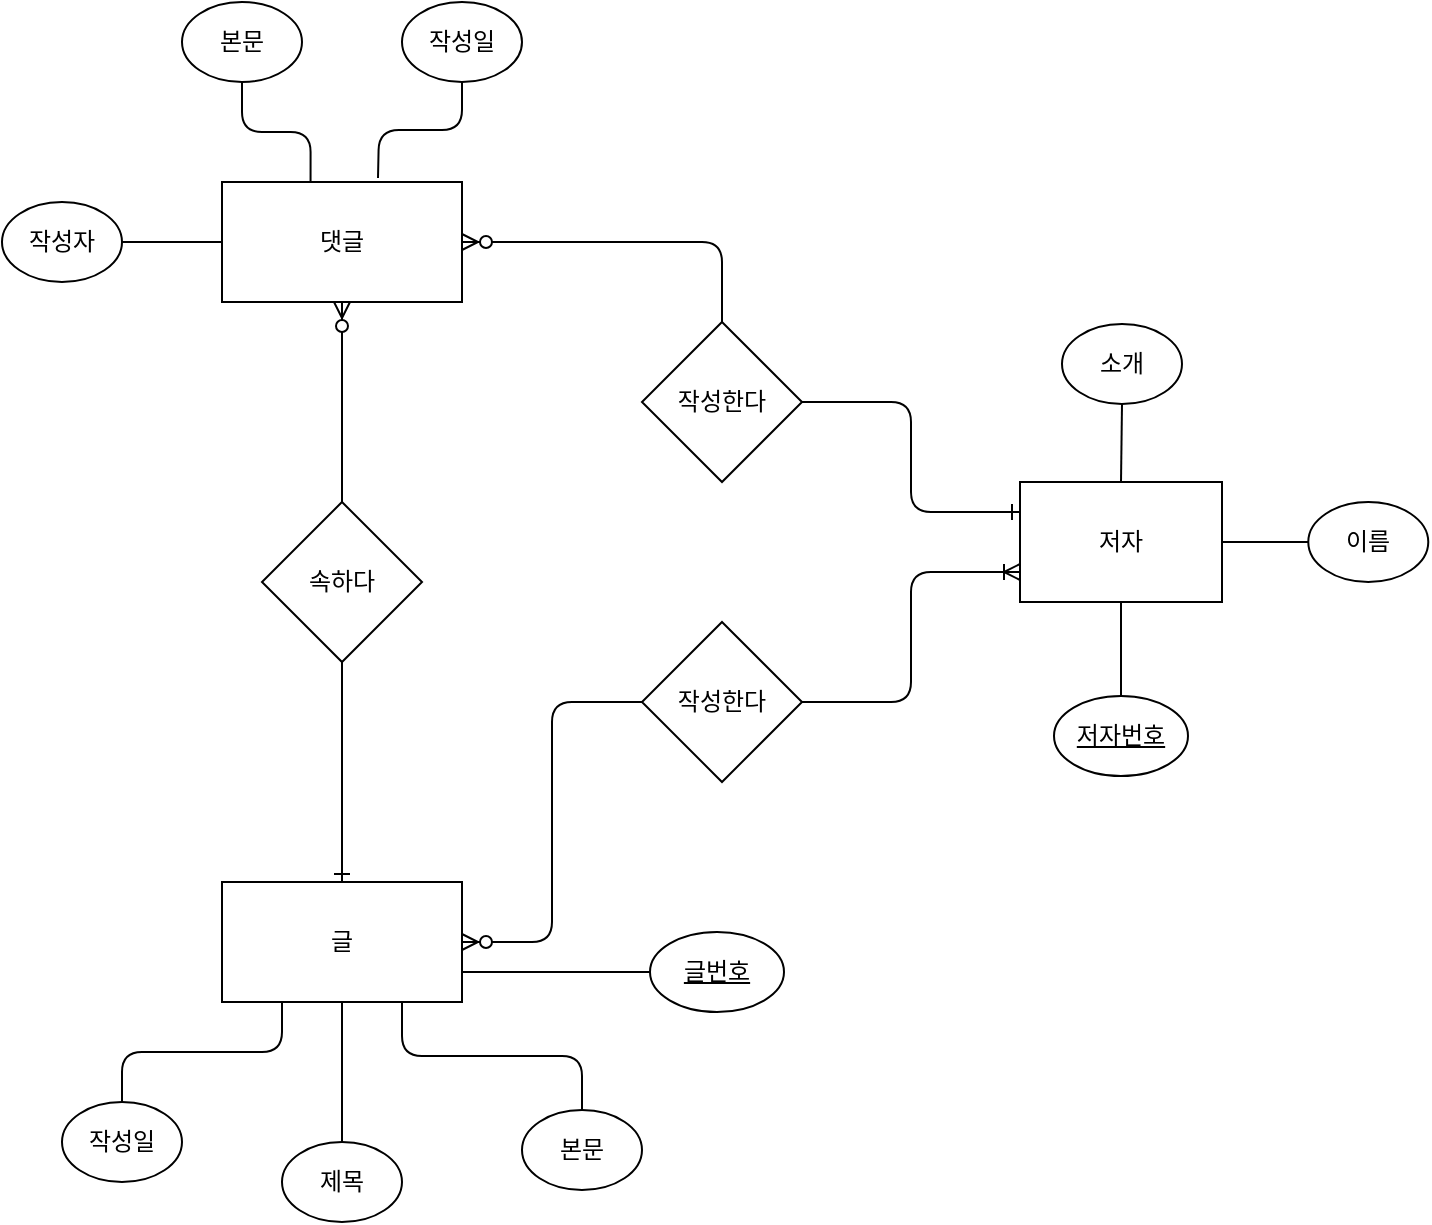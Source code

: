 <mxfile version="10.7.5" type="github"><diagram id="XIft031i_v3cYsfUb7bR" name="Page-1"><mxGraphModel dx="1398" dy="724" grid="1" gridSize="10" guides="1" tooltips="1" connect="1" arrows="0" fold="1" page="1" pageScale="1" pageWidth="827" pageHeight="1169" math="0" shadow="0"><root><object label="" 제목="" 본문="" 작성일="" id="0"><mxCell/></object><mxCell id="1" parent="0"/><object label="글" 제목="이고잉" 본문="고잉" placeholders="1" id="2X_BCA2Y9rIgzLwFQMvY-34"><mxCell style="rounded=0;whiteSpace=wrap;html=1;" parent="1" vertex="1"><mxGeometry x="180" y="450" width="120" height="60" as="geometry"/></mxCell></object><mxCell id="2X_BCA2Y9rIgzLwFQMvY-40" style="edgeStyle=orthogonalEdgeStyle;rounded=1;orthogonalLoop=1;jettySize=auto;html=1;entryX=1;entryY=0.5;entryDx=0;entryDy=0;endArrow=none;endFill=0;exitX=0;exitY=0.25;exitDx=0;exitDy=0;startArrow=ERone;startFill=0;" parent="1" source="2X_BCA2Y9rIgzLwFQMvY-35" target="2X_BCA2Y9rIgzLwFQMvY-38" edge="1"><mxGeometry relative="1" as="geometry"/></mxCell><mxCell id="2X_BCA2Y9rIgzLwFQMvY-41" style="edgeStyle=orthogonalEdgeStyle;rounded=1;orthogonalLoop=1;jettySize=auto;html=1;entryX=1;entryY=0.5;entryDx=0;entryDy=0;endArrow=none;endFill=0;exitX=0;exitY=0.75;exitDx=0;exitDy=0;startArrow=ERoneToMany;startFill=0;" parent="1" source="2X_BCA2Y9rIgzLwFQMvY-35" target="2X_BCA2Y9rIgzLwFQMvY-37" edge="1"><mxGeometry relative="1" as="geometry"/></mxCell><mxCell id="8zaFezS4m8tVNvC2aCJr-28" style="edgeStyle=entityRelationEdgeStyle;rounded=0;orthogonalLoop=1;jettySize=auto;html=1;exitX=1;exitY=0.5;exitDx=0;exitDy=0;entryX=0;entryY=0.5;entryDx=0;entryDy=0;startArrow=none;startFill=0;endArrow=none;endFill=0;" parent="1" source="2X_BCA2Y9rIgzLwFQMvY-35" target="8zaFezS4m8tVNvC2aCJr-2" edge="1"><mxGeometry relative="1" as="geometry"/></mxCell><mxCell id="8zaFezS4m8tVNvC2aCJr-32" style="edgeStyle=orthogonalEdgeStyle;curved=1;rounded=0;orthogonalLoop=1;jettySize=auto;html=1;exitX=0.5;exitY=1;exitDx=0;exitDy=0;entryX=0.5;entryY=0;entryDx=0;entryDy=0;startArrow=none;startFill=0;endArrow=none;endFill=0;" parent="1" source="2X_BCA2Y9rIgzLwFQMvY-35" target="8zaFezS4m8tVNvC2aCJr-1" edge="1"><mxGeometry relative="1" as="geometry"/></mxCell><mxCell id="2X_BCA2Y9rIgzLwFQMvY-35" value="저자&lt;br&gt;" style="rounded=0;whiteSpace=wrap;html=1;" parent="1" vertex="1"><mxGeometry x="579" y="250" width="101" height="60" as="geometry"/></mxCell><mxCell id="2X_BCA2Y9rIgzLwFQMvY-39" value="" style="edgeStyle=orthogonalEdgeStyle;rounded=1;orthogonalLoop=1;jettySize=auto;html=1;endArrow=none;endFill=0;startArrow=ERzeroToMany;startFill=1;" parent="1" source="2X_BCA2Y9rIgzLwFQMvY-36" target="2X_BCA2Y9rIgzLwFQMvY-38" edge="1"><mxGeometry relative="1" as="geometry"/></mxCell><mxCell id="8zaFezS4m8tVNvC2aCJr-35" style="edgeStyle=orthogonalEdgeStyle;curved=1;rounded=0;orthogonalLoop=1;jettySize=auto;html=1;exitX=0;exitY=0.5;exitDx=0;exitDy=0;entryX=1;entryY=0.5;entryDx=0;entryDy=0;startArrow=none;startFill=0;endArrow=none;endFill=0;" parent="1" source="2X_BCA2Y9rIgzLwFQMvY-36" target="8zaFezS4m8tVNvC2aCJr-34" edge="1"><mxGeometry relative="1" as="geometry"/></mxCell><mxCell id="8zaFezS4m8tVNvC2aCJr-36" style="edgeStyle=orthogonalEdgeStyle;rounded=1;orthogonalLoop=1;jettySize=auto;html=1;exitX=0.369;exitY=0.017;exitDx=0;exitDy=0;entryX=0.5;entryY=1;entryDx=0;entryDy=0;startArrow=none;startFill=0;endArrow=none;endFill=0;exitPerimeter=0;" parent="1" source="2X_BCA2Y9rIgzLwFQMvY-36" target="8zaFezS4m8tVNvC2aCJr-33" edge="1"><mxGeometry relative="1" as="geometry"/></mxCell><mxCell id="2X_BCA2Y9rIgzLwFQMvY-36" value="댓글&lt;br&gt;" style="rounded=0;whiteSpace=wrap;html=1;" parent="1" vertex="1"><mxGeometry x="180" y="100" width="120" height="60" as="geometry"/></mxCell><mxCell id="2X_BCA2Y9rIgzLwFQMvY-42" style="edgeStyle=orthogonalEdgeStyle;rounded=1;orthogonalLoop=1;jettySize=auto;html=1;entryX=1;entryY=0.5;entryDx=0;entryDy=0;endArrow=ERzeroToMany;endFill=1;" parent="1" source="2X_BCA2Y9rIgzLwFQMvY-37" target="2X_BCA2Y9rIgzLwFQMvY-34" edge="1"><mxGeometry relative="1" as="geometry"/></mxCell><mxCell id="2X_BCA2Y9rIgzLwFQMvY-37" value="작성한다" style="rhombus;whiteSpace=wrap;html=1;" parent="1" vertex="1"><mxGeometry x="390" y="320" width="80" height="80" as="geometry"/></mxCell><mxCell id="2X_BCA2Y9rIgzLwFQMvY-38" value="작성한다" style="rhombus;whiteSpace=wrap;html=1;" parent="1" vertex="1"><mxGeometry x="390" y="170" width="80" height="80" as="geometry"/></mxCell><mxCell id="2X_BCA2Y9rIgzLwFQMvY-45" style="edgeStyle=orthogonalEdgeStyle;rounded=1;orthogonalLoop=1;jettySize=auto;html=1;exitX=0.5;exitY=0;exitDx=0;exitDy=0;entryX=0.5;entryY=1;entryDx=0;entryDy=0;endArrow=ERzeroToMany;endFill=1;" parent="1" source="2X_BCA2Y9rIgzLwFQMvY-44" target="2X_BCA2Y9rIgzLwFQMvY-36" edge="1"><mxGeometry relative="1" as="geometry"/></mxCell><mxCell id="2X_BCA2Y9rIgzLwFQMvY-46" style="edgeStyle=orthogonalEdgeStyle;orthogonalLoop=1;jettySize=auto;html=1;exitX=0.5;exitY=1;exitDx=0;exitDy=0;endArrow=ERone;endFill=0;rounded=1;" parent="1" source="2X_BCA2Y9rIgzLwFQMvY-44" target="2X_BCA2Y9rIgzLwFQMvY-34" edge="1"><mxGeometry relative="1" as="geometry"/></mxCell><mxCell id="2X_BCA2Y9rIgzLwFQMvY-44" value="속하다" style="rhombus;whiteSpace=wrap;html=1;" parent="1" vertex="1"><mxGeometry x="200" y="260" width="80" height="80" as="geometry"/></mxCell><mxCell id="2X_BCA2Y9rIgzLwFQMvY-52" style="edgeStyle=orthogonalEdgeStyle;rounded=1;orthogonalLoop=1;jettySize=auto;html=1;exitX=0.5;exitY=0;exitDx=0;exitDy=0;entryX=0.5;entryY=1;entryDx=0;entryDy=0;endArrow=none;endFill=0;" parent="1" source="2X_BCA2Y9rIgzLwFQMvY-47" target="2X_BCA2Y9rIgzLwFQMvY-34" edge="1"><mxGeometry relative="1" as="geometry"/></mxCell><mxCell id="2X_BCA2Y9rIgzLwFQMvY-47" value="제목" style="ellipse;whiteSpace=wrap;html=1;" parent="1" vertex="1"><mxGeometry x="210" y="580" width="60" height="40" as="geometry"/></mxCell><mxCell id="2X_BCA2Y9rIgzLwFQMvY-57" style="edgeStyle=orthogonalEdgeStyle;rounded=1;orthogonalLoop=1;jettySize=auto;html=1;exitX=0.5;exitY=0;exitDx=0;exitDy=0;entryX=0.75;entryY=1;entryDx=0;entryDy=0;endArrow=none;endFill=0;" parent="1" source="2X_BCA2Y9rIgzLwFQMvY-56" target="2X_BCA2Y9rIgzLwFQMvY-34" edge="1"><mxGeometry relative="1" as="geometry"/></mxCell><mxCell id="2X_BCA2Y9rIgzLwFQMvY-56" value="본문" style="ellipse;whiteSpace=wrap;html=1;" parent="1" vertex="1"><mxGeometry x="330" y="564" width="60" height="40" as="geometry"/></mxCell><mxCell id="2X_BCA2Y9rIgzLwFQMvY-59" style="edgeStyle=orthogonalEdgeStyle;rounded=1;orthogonalLoop=1;jettySize=auto;html=1;exitX=0.5;exitY=0;exitDx=0;exitDy=0;entryX=0.25;entryY=1;entryDx=0;entryDy=0;endArrow=none;endFill=0;" parent="1" source="2X_BCA2Y9rIgzLwFQMvY-58" target="2X_BCA2Y9rIgzLwFQMvY-34" edge="1"><mxGeometry relative="1" as="geometry"/></mxCell><mxCell id="2X_BCA2Y9rIgzLwFQMvY-58" value="작성일" style="ellipse;whiteSpace=wrap;html=1;" parent="1" vertex="1"><mxGeometry x="100" y="560" width="60" height="40" as="geometry"/></mxCell><mxCell id="2X_BCA2Y9rIgzLwFQMvY-61" style="edgeStyle=orthogonalEdgeStyle;rounded=1;orthogonalLoop=1;jettySize=auto;html=1;exitX=0;exitY=0.5;exitDx=0;exitDy=0;entryX=1;entryY=0.75;entryDx=0;entryDy=0;endArrow=none;endFill=0;" parent="1" source="2X_BCA2Y9rIgzLwFQMvY-60" target="2X_BCA2Y9rIgzLwFQMvY-34" edge="1"><mxGeometry relative="1" as="geometry"/></mxCell><mxCell id="2X_BCA2Y9rIgzLwFQMvY-60" value="&lt;u&gt;글번호&lt;/u&gt;" style="ellipse;whiteSpace=wrap;html=1;fontFamily=Helvetica;fontSize=12;fontColor=#000000;align=center;strokeColor=#000000;fillColor=#ffffff;" parent="1" vertex="1"><mxGeometry x="394" y="475" width="67" height="40" as="geometry"/></mxCell><mxCell id="8zaFezS4m8tVNvC2aCJr-1" value="&lt;u&gt;저자번호&lt;/u&gt;" style="ellipse;whiteSpace=wrap;html=1;fontFamily=Helvetica;fontSize=12;fontColor=#000000;align=center;strokeColor=#000000;fillColor=#ffffff;" parent="1" vertex="1"><mxGeometry x="596" y="357" width="67" height="40" as="geometry"/></mxCell><mxCell id="8zaFezS4m8tVNvC2aCJr-2" value="이름" style="ellipse;whiteSpace=wrap;html=1;" parent="1" vertex="1"><mxGeometry x="723.138" y="260" width="60" height="40" as="geometry"/></mxCell><mxCell id="8zaFezS4m8tVNvC2aCJr-31" style="edgeStyle=orthogonalEdgeStyle;curved=1;rounded=0;orthogonalLoop=1;jettySize=auto;html=1;exitX=0.5;exitY=1;exitDx=0;exitDy=0;entryX=0.5;entryY=0;entryDx=0;entryDy=0;startArrow=none;startFill=0;endArrow=none;endFill=0;" parent="1" source="8zaFezS4m8tVNvC2aCJr-3" target="2X_BCA2Y9rIgzLwFQMvY-35" edge="1"><mxGeometry relative="1" as="geometry"/></mxCell><mxCell id="8zaFezS4m8tVNvC2aCJr-3" value="소개" style="ellipse;whiteSpace=wrap;html=1;" parent="1" vertex="1"><mxGeometry x="600" y="171" width="60" height="40" as="geometry"/></mxCell><mxCell id="8zaFezS4m8tVNvC2aCJr-33" value="본문" style="ellipse;whiteSpace=wrap;html=1;" parent="1" vertex="1"><mxGeometry x="160" y="10" width="60" height="40" as="geometry"/></mxCell><mxCell id="8zaFezS4m8tVNvC2aCJr-34" value="작성자" style="ellipse;whiteSpace=wrap;html=1;" parent="1" vertex="1"><mxGeometry x="70" y="110" width="60" height="40" as="geometry"/></mxCell><mxCell id="8zaFezS4m8tVNvC2aCJr-38" style="edgeStyle=orthogonalEdgeStyle;rounded=1;orthogonalLoop=1;jettySize=auto;html=1;exitX=0.5;exitY=1;exitDx=0;exitDy=0;startArrow=none;startFill=0;endArrow=none;endFill=0;strokeColor=#000000;" parent="1" source="8zaFezS4m8tVNvC2aCJr-37" edge="1"><mxGeometry relative="1" as="geometry"><mxPoint x="258" y="98" as="targetPoint"/></mxGeometry></mxCell><mxCell id="8zaFezS4m8tVNvC2aCJr-37" value="작성일" style="ellipse;whiteSpace=wrap;html=1;" parent="1" vertex="1"><mxGeometry x="270" y="10" width="60" height="40" as="geometry"/></mxCell></root></mxGraphModel></diagram><diagram id="b7s33kzoRXyV0MqPAeT5" name="Page-2"><mxGraphModel dx="1398" dy="724" grid="1" gridSize="10" guides="1" tooltips="1" connect="1" arrows="1" fold="1" page="1" pageScale="1" pageWidth="827" pageHeight="1169" math="0" shadow="0"><root><mxCell id="OS_Nl14OKVFx_Ig89azy-0"/><mxCell id="OS_Nl14OKVFx_Ig89azy-1" parent="OS_Nl14OKVFx_Ig89azy-0"/><mxCell id="BtrPv_QzXzD_1TogHSo2-0" value="author" style="swimlane;fontStyle=0;childLayout=stackLayout;horizontal=1;startSize=26;fillColor=#e0e0e0;horizontalStack=0;resizeParent=1;resizeParentMax=0;resizeLast=0;collapsible=1;marginBottom=0;swimlaneFillColor=#ffffff;align=center;fontSize=14;" parent="OS_Nl14OKVFx_Ig89azy-1" vertex="1"><mxGeometry x="520" y="210" width="160" height="118" as="geometry"/></mxCell><mxCell id="BtrPv_QzXzD_1TogHSo2-1" value="id" style="shape=partialRectangle;top=0;left=0;right=0;bottom=1;align=left;verticalAlign=middle;fillColor=none;spacingLeft=34;spacingRight=4;overflow=hidden;rotatable=0;points=[[0,0.5],[1,0.5]];portConstraint=eastwest;dropTarget=0;fontStyle=5;fontSize=12;" parent="BtrPv_QzXzD_1TogHSo2-0" vertex="1"><mxGeometry y="26" width="160" height="30" as="geometry"/></mxCell><mxCell id="BtrPv_QzXzD_1TogHSo2-2" value="PK" style="shape=partialRectangle;top=0;left=0;bottom=0;fillColor=none;align=left;verticalAlign=middle;spacingLeft=4;spacingRight=4;overflow=hidden;rotatable=0;points=[];portConstraint=eastwest;part=1;fontSize=12;" parent="BtrPv_QzXzD_1TogHSo2-1" vertex="1" connectable="0"><mxGeometry width="30" height="30" as="geometry"/></mxCell><mxCell id="BtrPv_QzXzD_1TogHSo2-3" value="name" style="shape=partialRectangle;top=0;left=0;right=0;bottom=0;align=left;verticalAlign=top;fillColor=none;spacingLeft=34;spacingRight=4;overflow=hidden;rotatable=0;points=[[0,0.5],[1,0.5]];portConstraint=eastwest;dropTarget=0;fontSize=12;" parent="BtrPv_QzXzD_1TogHSo2-0" vertex="1"><mxGeometry y="56" width="160" height="26" as="geometry"/></mxCell><mxCell id="BtrPv_QzXzD_1TogHSo2-4" value="" style="shape=partialRectangle;top=0;left=0;bottom=0;fillColor=none;align=left;verticalAlign=top;spacingLeft=4;spacingRight=4;overflow=hidden;rotatable=0;points=[];portConstraint=eastwest;part=1;fontSize=12;" parent="BtrPv_QzXzD_1TogHSo2-3" vertex="1" connectable="0"><mxGeometry width="30" height="26" as="geometry"/></mxCell><mxCell id="BtrPv_QzXzD_1TogHSo2-5" value="profile" style="shape=partialRectangle;top=0;left=0;right=0;bottom=0;align=left;verticalAlign=top;fillColor=none;spacingLeft=34;spacingRight=4;overflow=hidden;rotatable=0;points=[[0,0.5],[1,0.5]];portConstraint=eastwest;dropTarget=0;fontSize=12;" parent="BtrPv_QzXzD_1TogHSo2-0" vertex="1"><mxGeometry y="82" width="160" height="26" as="geometry"/></mxCell><mxCell id="BtrPv_QzXzD_1TogHSo2-6" value="" style="shape=partialRectangle;top=0;left=0;bottom=0;fillColor=none;align=left;verticalAlign=top;spacingLeft=4;spacingRight=4;overflow=hidden;rotatable=0;points=[];portConstraint=eastwest;part=1;fontSize=12;" parent="BtrPv_QzXzD_1TogHSo2-5" vertex="1" connectable="0"><mxGeometry width="30" height="26" as="geometry"/></mxCell><mxCell id="BtrPv_QzXzD_1TogHSo2-9" value="" style="shape=partialRectangle;top=0;left=0;right=0;bottom=0;align=left;verticalAlign=top;fillColor=none;spacingLeft=34;spacingRight=4;overflow=hidden;rotatable=0;points=[[0,0.5],[1,0.5]];portConstraint=eastwest;dropTarget=0;fontSize=12;" parent="BtrPv_QzXzD_1TogHSo2-0" vertex="1"><mxGeometry y="108" width="160" height="10" as="geometry"/></mxCell><mxCell id="BtrPv_QzXzD_1TogHSo2-10" value="" style="shape=partialRectangle;top=0;left=0;bottom=0;fillColor=none;align=left;verticalAlign=top;spacingLeft=4;spacingRight=4;overflow=hidden;rotatable=0;points=[];portConstraint=eastwest;part=1;fontSize=12;" parent="BtrPv_QzXzD_1TogHSo2-9" vertex="1" connectable="0"><mxGeometry width="30" height="10" as="geometry"/></mxCell><mxCell id="GTx74tZ0D5wif8GKoLdx-0" value="topic" style="swimlane;fontStyle=0;childLayout=stackLayout;horizontal=1;startSize=26;fillColor=#e0e0e0;horizontalStack=0;resizeParent=1;resizeParentMax=0;resizeLast=0;collapsible=1;marginBottom=0;swimlaneFillColor=#ffffff;align=center;fontSize=14;" parent="OS_Nl14OKVFx_Ig89azy-1" vertex="1"><mxGeometry x="210" y="521" width="160" height="140" as="geometry"/></mxCell><mxCell id="GTx74tZ0D5wif8GKoLdx-1" value="id" style="shape=partialRectangle;top=0;left=0;right=0;bottom=1;align=left;verticalAlign=middle;fillColor=none;spacingLeft=34;spacingRight=4;overflow=hidden;rotatable=0;points=[[0,0.5],[1,0.5]];portConstraint=eastwest;dropTarget=0;fontStyle=5;fontSize=12;" parent="GTx74tZ0D5wif8GKoLdx-0" vertex="1"><mxGeometry y="26" width="160" height="30" as="geometry"/></mxCell><mxCell id="GTx74tZ0D5wif8GKoLdx-2" value="PK" style="shape=partialRectangle;top=0;left=0;bottom=0;fillColor=none;align=left;verticalAlign=middle;spacingLeft=4;spacingRight=4;overflow=hidden;rotatable=0;points=[];portConstraint=eastwest;part=1;fontSize=12;" parent="GTx74tZ0D5wif8GKoLdx-1" vertex="1" connectable="0"><mxGeometry width="30" height="30" as="geometry"/></mxCell><mxCell id="GTx74tZ0D5wif8GKoLdx-3" value="title" style="shape=partialRectangle;top=0;left=0;right=0;bottom=0;align=left;verticalAlign=top;fillColor=none;spacingLeft=34;spacingRight=4;overflow=hidden;rotatable=0;points=[[0,0.5],[1,0.5]];portConstraint=eastwest;dropTarget=0;fontSize=12;" parent="GTx74tZ0D5wif8GKoLdx-0" vertex="1"><mxGeometry y="56" width="160" height="26" as="geometry"/></mxCell><mxCell id="GTx74tZ0D5wif8GKoLdx-4" value="" style="shape=partialRectangle;top=0;left=0;bottom=0;fillColor=none;align=left;verticalAlign=top;spacingLeft=4;spacingRight=4;overflow=hidden;rotatable=0;points=[];portConstraint=eastwest;part=1;fontSize=12;" parent="GTx74tZ0D5wif8GKoLdx-3" vertex="1" connectable="0"><mxGeometry width="30" height="26" as="geometry"/></mxCell><mxCell id="GTx74tZ0D5wif8GKoLdx-5" value="description" style="shape=partialRectangle;top=0;left=0;right=0;bottom=0;align=left;verticalAlign=top;fillColor=none;spacingLeft=34;spacingRight=4;overflow=hidden;rotatable=0;points=[[0,0.5],[1,0.5]];portConstraint=eastwest;dropTarget=0;fontSize=12;" parent="GTx74tZ0D5wif8GKoLdx-0" vertex="1"><mxGeometry y="82" width="160" height="26" as="geometry"/></mxCell><mxCell id="GTx74tZ0D5wif8GKoLdx-6" value="" style="shape=partialRectangle;top=0;left=0;bottom=0;fillColor=none;align=left;verticalAlign=top;spacingLeft=4;spacingRight=4;overflow=hidden;rotatable=0;points=[];portConstraint=eastwest;part=1;fontSize=12;" parent="GTx74tZ0D5wif8GKoLdx-5" vertex="1" connectable="0"><mxGeometry width="30" height="26" as="geometry"/></mxCell><mxCell id="GTx74tZ0D5wif8GKoLdx-7" value="created" style="shape=partialRectangle;top=0;left=0;right=0;bottom=0;align=left;verticalAlign=top;fillColor=none;spacingLeft=34;spacingRight=4;overflow=hidden;rotatable=0;points=[[0,0.5],[1,0.5]];portConstraint=eastwest;dropTarget=0;fontSize=12;" parent="GTx74tZ0D5wif8GKoLdx-0" vertex="1"><mxGeometry y="108" width="160" height="32" as="geometry"/></mxCell><mxCell id="GTx74tZ0D5wif8GKoLdx-8" value="" style="shape=partialRectangle;top=0;left=0;bottom=0;fillColor=none;align=left;verticalAlign=top;spacingLeft=4;spacingRight=4;overflow=hidden;rotatable=0;points=[];portConstraint=eastwest;part=1;fontSize=12;" parent="GTx74tZ0D5wif8GKoLdx-7" vertex="1" connectable="0"><mxGeometry width="30" height="32" as="geometry"/></mxCell><mxCell id="GTx74tZ0D5wif8GKoLdx-12" value="comment" style="swimlane;fontStyle=0;childLayout=stackLayout;horizontal=1;startSize=26;fillColor=#e0e0e0;horizontalStack=0;resizeParent=1;resizeParentMax=0;resizeLast=0;collapsible=1;marginBottom=0;swimlaneFillColor=#ffffff;align=center;fontSize=14;" parent="OS_Nl14OKVFx_Ig89azy-1" vertex="1"><mxGeometry x="160" y="102" width="160" height="178" as="geometry"/></mxCell><mxCell id="GTx74tZ0D5wif8GKoLdx-13" value="id" style="shape=partialRectangle;top=0;left=0;right=0;bottom=1;align=left;verticalAlign=middle;fillColor=none;spacingLeft=34;spacingRight=4;overflow=hidden;rotatable=0;points=[[0,0.5],[1,0.5]];portConstraint=eastwest;dropTarget=0;fontStyle=5;fontSize=12;" parent="GTx74tZ0D5wif8GKoLdx-12" vertex="1"><mxGeometry y="26" width="160" height="30" as="geometry"/></mxCell><mxCell id="GTx74tZ0D5wif8GKoLdx-14" value="PK" style="shape=partialRectangle;top=0;left=0;bottom=0;fillColor=none;align=left;verticalAlign=middle;spacingLeft=4;spacingRight=4;overflow=hidden;rotatable=0;points=[];portConstraint=eastwest;part=1;fontSize=12;" parent="GTx74tZ0D5wif8GKoLdx-13" vertex="1" connectable="0"><mxGeometry width="30" height="30" as="geometry"/></mxCell><mxCell id="GTx74tZ0D5wif8GKoLdx-47" value="author_id" style="shape=partialRectangle;top=0;left=0;right=0;bottom=1;align=left;verticalAlign=middle;fillColor=none;spacingLeft=34;spacingRight=4;overflow=hidden;rotatable=0;points=[[0,0.5],[1,0.5]];portConstraint=eastwest;dropTarget=0;fontStyle=5;fontSize=12;" parent="GTx74tZ0D5wif8GKoLdx-12" vertex="1"><mxGeometry y="56" width="160" height="30" as="geometry"/></mxCell><mxCell id="GTx74tZ0D5wif8GKoLdx-48" value="FK" style="shape=partialRectangle;top=0;left=0;bottom=0;fillColor=none;align=left;verticalAlign=middle;spacingLeft=4;spacingRight=4;overflow=hidden;rotatable=0;points=[];portConstraint=eastwest;part=1;fontSize=12;" parent="GTx74tZ0D5wif8GKoLdx-47" vertex="1" connectable="0"><mxGeometry width="30" height="30" as="geometry"/></mxCell><mxCell id="GTx74tZ0D5wif8GKoLdx-60" value="topic_id" style="shape=partialRectangle;top=0;left=0;right=0;bottom=1;align=left;verticalAlign=middle;fillColor=none;spacingLeft=34;spacingRight=4;overflow=hidden;rotatable=0;points=[[0,0.5],[1,0.5]];portConstraint=eastwest;dropTarget=0;fontStyle=5;fontSize=12;" parent="GTx74tZ0D5wif8GKoLdx-12" vertex="1"><mxGeometry y="86" width="160" height="30" as="geometry"/></mxCell><mxCell id="GTx74tZ0D5wif8GKoLdx-61" value="FK" style="shape=partialRectangle;top=0;left=0;bottom=0;fillColor=none;align=left;verticalAlign=middle;spacingLeft=4;spacingRight=4;overflow=hidden;rotatable=0;points=[];portConstraint=eastwest;part=1;fontSize=12;" parent="GTx74tZ0D5wif8GKoLdx-60" vertex="1" connectable="0"><mxGeometry width="30" height="30" as="geometry"/></mxCell><mxCell id="GTx74tZ0D5wif8GKoLdx-15" value="description" style="shape=partialRectangle;top=0;left=0;right=0;bottom=0;align=left;verticalAlign=top;fillColor=none;spacingLeft=34;spacingRight=4;overflow=hidden;rotatable=0;points=[[0,0.5],[1,0.5]];portConstraint=eastwest;dropTarget=0;fontSize=12;" parent="GTx74tZ0D5wif8GKoLdx-12" vertex="1"><mxGeometry y="116" width="160" height="26" as="geometry"/></mxCell><mxCell id="GTx74tZ0D5wif8GKoLdx-16" value="" style="shape=partialRectangle;top=0;left=0;bottom=0;fillColor=none;align=left;verticalAlign=top;spacingLeft=4;spacingRight=4;overflow=hidden;rotatable=0;points=[];portConstraint=eastwest;part=1;fontSize=12;" parent="GTx74tZ0D5wif8GKoLdx-15" vertex="1" connectable="0"><mxGeometry width="30" height="26" as="geometry"/></mxCell><mxCell id="GTx74tZ0D5wif8GKoLdx-17" value="created" style="shape=partialRectangle;top=0;left=0;right=0;bottom=0;align=left;verticalAlign=top;fillColor=none;spacingLeft=34;spacingRight=4;overflow=hidden;rotatable=0;points=[[0,0.5],[1,0.5]];portConstraint=eastwest;dropTarget=0;fontSize=12;" parent="GTx74tZ0D5wif8GKoLdx-12" vertex="1"><mxGeometry y="142" width="160" height="26" as="geometry"/></mxCell><mxCell id="GTx74tZ0D5wif8GKoLdx-18" value="" style="shape=partialRectangle;top=0;left=0;bottom=0;fillColor=none;align=left;verticalAlign=top;spacingLeft=4;spacingRight=4;overflow=hidden;rotatable=0;points=[];portConstraint=eastwest;part=1;fontSize=12;" parent="GTx74tZ0D5wif8GKoLdx-17" vertex="1" connectable="0"><mxGeometry width="30" height="26" as="geometry"/></mxCell><mxCell id="GTx74tZ0D5wif8GKoLdx-21" value="" style="shape=partialRectangle;top=0;left=0;right=0;bottom=0;align=left;verticalAlign=top;fillColor=none;spacingLeft=34;spacingRight=4;overflow=hidden;rotatable=0;points=[[0,0.5],[1,0.5]];portConstraint=eastwest;dropTarget=0;fontSize=12;" parent="GTx74tZ0D5wif8GKoLdx-12" vertex="1"><mxGeometry y="168" width="160" height="10" as="geometry"/></mxCell><mxCell id="GTx74tZ0D5wif8GKoLdx-22" value="" style="shape=partialRectangle;top=0;left=0;bottom=0;fillColor=none;align=left;verticalAlign=top;spacingLeft=4;spacingRight=4;overflow=hidden;rotatable=0;points=[];portConstraint=eastwest;part=1;fontSize=12;" parent="GTx74tZ0D5wif8GKoLdx-21" vertex="1" connectable="0"><mxGeometry width="30" height="10" as="geometry"/></mxCell><mxCell id="GTx74tZ0D5wif8GKoLdx-49" value="author_topic" style="swimlane;fontStyle=0;childLayout=stackLayout;horizontal=1;startSize=26;fillColor=#e0e0e0;horizontalStack=0;resizeParent=1;resizeParentMax=0;resizeLast=0;collapsible=1;marginBottom=0;swimlaneFillColor=#ffffff;align=center;fontSize=14;" parent="OS_Nl14OKVFx_Ig89azy-1" vertex="1"><mxGeometry x="507" y="491" width="160" height="112" as="geometry"/></mxCell><mxCell id="GTx74tZ0D5wif8GKoLdx-50" value="author_id" style="shape=partialRectangle;top=0;left=0;right=0;bottom=0;align=left;verticalAlign=middle;fillColor=none;spacingLeft=60;spacingRight=4;overflow=hidden;rotatable=0;points=[[0,0.5],[1,0.5]];portConstraint=eastwest;dropTarget=0;fontStyle=5;fontSize=12;" parent="GTx74tZ0D5wif8GKoLdx-49" vertex="1"><mxGeometry y="26" width="160" height="30" as="geometry"/></mxCell><mxCell id="GTx74tZ0D5wif8GKoLdx-51" value="PK,FK1" style="shape=partialRectangle;fontStyle=1;top=0;left=0;bottom=0;fillColor=none;align=left;verticalAlign=middle;spacingLeft=4;spacingRight=4;overflow=hidden;rotatable=0;points=[];portConstraint=eastwest;part=1;fontSize=12;" parent="GTx74tZ0D5wif8GKoLdx-50" vertex="1" connectable="0"><mxGeometry width="56" height="30" as="geometry"/></mxCell><mxCell id="GTx74tZ0D5wif8GKoLdx-52" value="topic_id" style="shape=partialRectangle;top=0;left=0;right=0;bottom=1;align=left;verticalAlign=middle;fillColor=none;spacingLeft=60;spacingRight=4;overflow=hidden;rotatable=0;points=[[0,0.5],[1,0.5]];portConstraint=eastwest;dropTarget=0;fontStyle=5;fontSize=12;" parent="GTx74tZ0D5wif8GKoLdx-49" vertex="1"><mxGeometry y="56" width="160" height="30" as="geometry"/></mxCell><mxCell id="GTx74tZ0D5wif8GKoLdx-53" value="PK,FK2" style="shape=partialRectangle;fontStyle=1;top=0;left=0;bottom=0;fillColor=none;align=left;verticalAlign=middle;spacingLeft=4;spacingRight=4;overflow=hidden;rotatable=0;points=[];portConstraint=eastwest;part=1;fontSize=12;" parent="GTx74tZ0D5wif8GKoLdx-52" vertex="1" connectable="0"><mxGeometry width="56" height="30" as="geometry"/></mxCell><mxCell id="GTx74tZ0D5wif8GKoLdx-54" value="updated" style="shape=partialRectangle;top=0;left=0;right=0;bottom=0;align=left;verticalAlign=top;fillColor=none;spacingLeft=60;spacingRight=4;overflow=hidden;rotatable=0;points=[[0,0.5],[1,0.5]];portConstraint=eastwest;dropTarget=0;fontSize=12;" parent="GTx74tZ0D5wif8GKoLdx-49" vertex="1"><mxGeometry y="86" width="160" height="26" as="geometry"/></mxCell><mxCell id="GTx74tZ0D5wif8GKoLdx-55" value="" style="shape=partialRectangle;top=0;left=0;bottom=0;fillColor=none;align=left;verticalAlign=top;spacingLeft=4;spacingRight=4;overflow=hidden;rotatable=0;points=[];portConstraint=eastwest;part=1;fontSize=12;" parent="GTx74tZ0D5wif8GKoLdx-54" vertex="1" connectable="0"><mxGeometry width="56" height="26" as="geometry"/></mxCell><mxCell id="GTx74tZ0D5wif8GKoLdx-56" value="" style="edgeStyle=entityRelationEdgeStyle;fontSize=12;html=1;endArrow=ERoneToMany;endFill=0;entryX=0;entryY=0.5;entryDx=0;entryDy=0;startArrow=ERzeroToMany;startFill=1;" parent="OS_Nl14OKVFx_Ig89azy-1" source="GTx74tZ0D5wif8GKoLdx-47" target="BtrPv_QzXzD_1TogHSo2-1" edge="1"><mxGeometry width="100" height="100" relative="1" as="geometry"><mxPoint x="360" y="336" as="sourcePoint"/><mxPoint x="501.421" y="236" as="targetPoint"/></mxGeometry></mxCell><mxCell id="GTx74tZ0D5wif8GKoLdx-57" style="edgeStyle=orthogonalEdgeStyle;rounded=1;orthogonalLoop=1;jettySize=auto;html=1;startArrow=ERone;startFill=0;endArrow=ERzeroToMany;endFill=1;exitX=1;exitY=0.5;exitDx=0;exitDy=0;" parent="OS_Nl14OKVFx_Ig89azy-1" source="BtrPv_QzXzD_1TogHSo2-1" target="GTx74tZ0D5wif8GKoLdx-50" edge="1"><mxGeometry relative="1" as="geometry"/></mxCell><mxCell id="GTx74tZ0D5wif8GKoLdx-58" style="edgeStyle=orthogonalEdgeStyle;rounded=1;orthogonalLoop=1;jettySize=auto;html=1;entryX=0;entryY=0.5;entryDx=0;entryDy=0;startArrow=ERone;startFill=0;endArrow=ERoneToMany;endFill=0;" parent="OS_Nl14OKVFx_Ig89azy-1" source="GTx74tZ0D5wif8GKoLdx-1" target="GTx74tZ0D5wif8GKoLdx-52" edge="1"><mxGeometry relative="1" as="geometry"/></mxCell><mxCell id="GTx74tZ0D5wif8GKoLdx-59" style="edgeStyle=orthogonalEdgeStyle;rounded=1;orthogonalLoop=1;jettySize=auto;html=1;entryX=0;entryY=0.5;entryDx=0;entryDy=0;startArrow=ERone;startFill=0;endArrow=ERzeroToMany;endFill=1;" parent="OS_Nl14OKVFx_Ig89azy-1" source="GTx74tZ0D5wif8GKoLdx-1" target="GTx74tZ0D5wif8GKoLdx-60" edge="1"><mxGeometry relative="1" as="geometry"/></mxCell></root></mxGraphModel></diagram></mxfile>